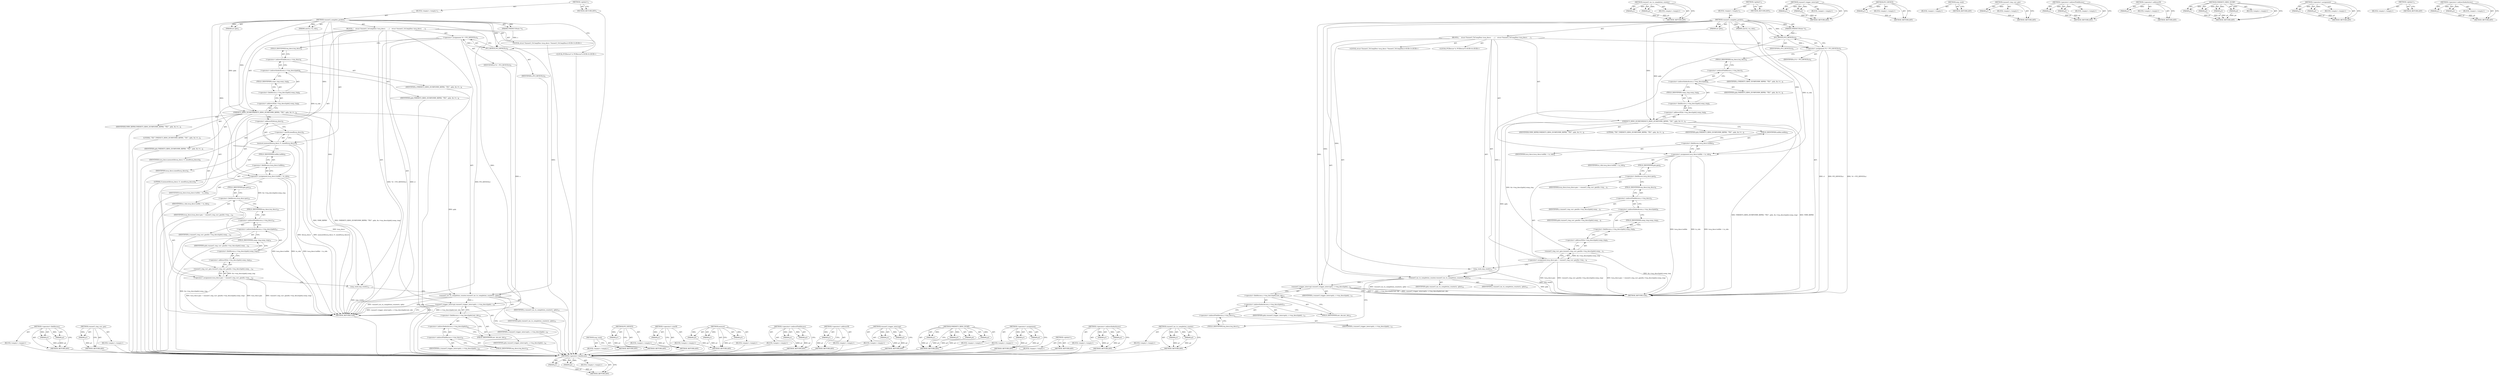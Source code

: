 digraph "vmxnet3_inc_tx_completion_counter" {
vulnerable_109 [label=<(METHOD,&lt;operator&gt;.fieldAccess)>];
vulnerable_110 [label=<(PARAM,p1)>];
vulnerable_111 [label=<(PARAM,p2)>];
vulnerable_112 [label=<(BLOCK,&lt;empty&gt;,&lt;empty&gt;)>];
vulnerable_113 [label=<(METHOD_RETURN,ANY)>];
vulnerable_131 [label=<(METHOD,vmxnet3_inc_tx_completion_counter)>];
vulnerable_132 [label=<(PARAM,p1)>];
vulnerable_133 [label=<(PARAM,p2)>];
vulnerable_134 [label=<(BLOCK,&lt;empty&gt;,&lt;empty&gt;)>];
vulnerable_135 [label=<(METHOD_RETURN,ANY)>];
vulnerable_6 [label=<(METHOD,&lt;global&gt;)<SUB>1</SUB>>];
vulnerable_7 [label=<(BLOCK,&lt;empty&gt;,&lt;empty&gt;)<SUB>1</SUB>>];
vulnerable_8 [label=<(METHOD,vmxnet3_complete_packet)<SUB>1</SUB>>];
vulnerable_9 [label=<(PARAM,VMXNET3State *s)<SUB>1</SUB>>];
vulnerable_10 [label=<(PARAM,int qidx)<SUB>1</SUB>>];
vulnerable_11 [label=<(PARAM,uint32_t tx_ridx)<SUB>1</SUB>>];
vulnerable_12 [label=<(BLOCK,{
    struct Vmxnet3_TxCompDesc txcq_descr;
   ...,{
    struct Vmxnet3_TxCompDesc txcq_descr;
   ...)<SUB>2</SUB>>];
vulnerable_13 [label="<(LOCAL,struct Vmxnet3_TxCompDesc txcq_descr: Vmxnet3_TxCompDesc)<SUB>3</SUB>>"];
vulnerable_14 [label="<(LOCAL,PCIDevice* d: PCIDevice*)<SUB>4</SUB>>"];
vulnerable_15 [label=<(&lt;operator&gt;.assignment,*d = PCI_DEVICE(s))<SUB>4</SUB>>];
vulnerable_16 [label=<(IDENTIFIER,d,*d = PCI_DEVICE(s))<SUB>4</SUB>>];
vulnerable_17 [label=<(PCI_DEVICE,PCI_DEVICE(s))<SUB>4</SUB>>];
vulnerable_18 [label=<(IDENTIFIER,s,PCI_DEVICE(s))<SUB>4</SUB>>];
vulnerable_19 [label=<(VMXNET3_RING_DUMP,VMXNET3_RING_DUMP(VMW_RIPRN, &quot;TXC&quot;, qidx, &amp;s-&gt;t...)<SUB>6</SUB>>];
vulnerable_20 [label=<(IDENTIFIER,VMW_RIPRN,VMXNET3_RING_DUMP(VMW_RIPRN, &quot;TXC&quot;, qidx, &amp;s-&gt;t...)<SUB>6</SUB>>];
vulnerable_21 [label=<(LITERAL,&quot;TXC&quot;,VMXNET3_RING_DUMP(VMW_RIPRN, &quot;TXC&quot;, qidx, &amp;s-&gt;t...)<SUB>6</SUB>>];
vulnerable_22 [label=<(IDENTIFIER,qidx,VMXNET3_RING_DUMP(VMW_RIPRN, &quot;TXC&quot;, qidx, &amp;s-&gt;t...)<SUB>6</SUB>>];
vulnerable_23 [label=<(&lt;operator&gt;.addressOf,&amp;s-&gt;txq_descr[qidx].comp_ring)<SUB>6</SUB>>];
vulnerable_24 [label=<(&lt;operator&gt;.fieldAccess,s-&gt;txq_descr[qidx].comp_ring)<SUB>6</SUB>>];
vulnerable_25 [label=<(&lt;operator&gt;.indirectIndexAccess,s-&gt;txq_descr[qidx])<SUB>6</SUB>>];
vulnerable_26 [label=<(&lt;operator&gt;.indirectFieldAccess,s-&gt;txq_descr)<SUB>6</SUB>>];
vulnerable_27 [label=<(IDENTIFIER,s,VMXNET3_RING_DUMP(VMW_RIPRN, &quot;TXC&quot;, qidx, &amp;s-&gt;t...)<SUB>6</SUB>>];
vulnerable_28 [label=<(FIELD_IDENTIFIER,txq_descr,txq_descr)<SUB>6</SUB>>];
vulnerable_29 [label=<(IDENTIFIER,qidx,VMXNET3_RING_DUMP(VMW_RIPRN, &quot;TXC&quot;, qidx, &amp;s-&gt;t...)<SUB>6</SUB>>];
vulnerable_30 [label=<(FIELD_IDENTIFIER,comp_ring,comp_ring)<SUB>6</SUB>>];
vulnerable_31 [label=<(&lt;operator&gt;.assignment,txcq_descr.txdIdx = tx_ridx)<SUB>8</SUB>>];
vulnerable_32 [label=<(&lt;operator&gt;.fieldAccess,txcq_descr.txdIdx)<SUB>8</SUB>>];
vulnerable_33 [label=<(IDENTIFIER,txcq_descr,txcq_descr.txdIdx = tx_ridx)<SUB>8</SUB>>];
vulnerable_34 [label=<(FIELD_IDENTIFIER,txdIdx,txdIdx)<SUB>8</SUB>>];
vulnerable_35 [label=<(IDENTIFIER,tx_ridx,txcq_descr.txdIdx = tx_ridx)<SUB>8</SUB>>];
vulnerable_36 [label=<(&lt;operator&gt;.assignment,txcq_descr.gen = vmxnet3_ring_curr_gen(&amp;s-&gt;txq_...)<SUB>9</SUB>>];
vulnerable_37 [label=<(&lt;operator&gt;.fieldAccess,txcq_descr.gen)<SUB>9</SUB>>];
vulnerable_38 [label=<(IDENTIFIER,txcq_descr,txcq_descr.gen = vmxnet3_ring_curr_gen(&amp;s-&gt;txq_...)<SUB>9</SUB>>];
vulnerable_39 [label=<(FIELD_IDENTIFIER,gen,gen)<SUB>9</SUB>>];
vulnerable_40 [label=<(vmxnet3_ring_curr_gen,vmxnet3_ring_curr_gen(&amp;s-&gt;txq_descr[qidx].comp_...)<SUB>9</SUB>>];
vulnerable_41 [label=<(&lt;operator&gt;.addressOf,&amp;s-&gt;txq_descr[qidx].comp_ring)<SUB>9</SUB>>];
vulnerable_42 [label=<(&lt;operator&gt;.fieldAccess,s-&gt;txq_descr[qidx].comp_ring)<SUB>9</SUB>>];
vulnerable_43 [label=<(&lt;operator&gt;.indirectIndexAccess,s-&gt;txq_descr[qidx])<SUB>9</SUB>>];
vulnerable_44 [label=<(&lt;operator&gt;.indirectFieldAccess,s-&gt;txq_descr)<SUB>9</SUB>>];
vulnerable_45 [label=<(IDENTIFIER,s,vmxnet3_ring_curr_gen(&amp;s-&gt;txq_descr[qidx].comp_...)<SUB>9</SUB>>];
vulnerable_46 [label=<(FIELD_IDENTIFIER,txq_descr,txq_descr)<SUB>9</SUB>>];
vulnerable_47 [label=<(IDENTIFIER,qidx,vmxnet3_ring_curr_gen(&amp;s-&gt;txq_descr[qidx].comp_...)<SUB>9</SUB>>];
vulnerable_48 [label=<(FIELD_IDENTIFIER,comp_ring,comp_ring)<SUB>9</SUB>>];
vulnerable_49 [label=<(smp_wmb,smp_wmb())<SUB>12</SUB>>];
vulnerable_50 [label=<(vmxnet3_inc_tx_completion_counter,vmxnet3_inc_tx_completion_counter(s, qidx))<SUB>14</SUB>>];
vulnerable_51 [label=<(IDENTIFIER,s,vmxnet3_inc_tx_completion_counter(s, qidx))<SUB>14</SUB>>];
vulnerable_52 [label=<(IDENTIFIER,qidx,vmxnet3_inc_tx_completion_counter(s, qidx))<SUB>14</SUB>>];
vulnerable_53 [label=<(vmxnet3_trigger_interrupt,vmxnet3_trigger_interrupt(s, s-&gt;txq_descr[qidx]...)<SUB>15</SUB>>];
vulnerable_54 [label=<(IDENTIFIER,s,vmxnet3_trigger_interrupt(s, s-&gt;txq_descr[qidx]...)<SUB>15</SUB>>];
vulnerable_55 [label=<(&lt;operator&gt;.fieldAccess,s-&gt;txq_descr[qidx].intr_idx)<SUB>15</SUB>>];
vulnerable_56 [label=<(&lt;operator&gt;.indirectIndexAccess,s-&gt;txq_descr[qidx])<SUB>15</SUB>>];
vulnerable_57 [label=<(&lt;operator&gt;.indirectFieldAccess,s-&gt;txq_descr)<SUB>15</SUB>>];
vulnerable_58 [label=<(IDENTIFIER,s,vmxnet3_trigger_interrupt(s, s-&gt;txq_descr[qidx]...)<SUB>15</SUB>>];
vulnerable_59 [label=<(FIELD_IDENTIFIER,txq_descr,txq_descr)<SUB>15</SUB>>];
vulnerable_60 [label=<(IDENTIFIER,qidx,vmxnet3_trigger_interrupt(s, s-&gt;txq_descr[qidx]...)<SUB>15</SUB>>];
vulnerable_61 [label=<(FIELD_IDENTIFIER,intr_idx,intr_idx)<SUB>15</SUB>>];
vulnerable_62 [label=<(METHOD_RETURN,void)<SUB>1</SUB>>];
vulnerable_64 [label=<(METHOD_RETURN,ANY)<SUB>1</SUB>>];
vulnerable_136 [label=<(METHOD,vmxnet3_trigger_interrupt)>];
vulnerable_137 [label=<(PARAM,p1)>];
vulnerable_138 [label=<(PARAM,p2)>];
vulnerable_139 [label=<(BLOCK,&lt;empty&gt;,&lt;empty&gt;)>];
vulnerable_140 [label=<(METHOD_RETURN,ANY)>];
vulnerable_94 [label=<(METHOD,PCI_DEVICE)>];
vulnerable_95 [label=<(PARAM,p1)>];
vulnerable_96 [label=<(BLOCK,&lt;empty&gt;,&lt;empty&gt;)>];
vulnerable_97 [label=<(METHOD_RETURN,ANY)>];
vulnerable_128 [label=<(METHOD,smp_wmb)>];
vulnerable_129 [label=<(BLOCK,&lt;empty&gt;,&lt;empty&gt;)>];
vulnerable_130 [label=<(METHOD_RETURN,ANY)>];
vulnerable_124 [label=<(METHOD,vmxnet3_ring_curr_gen)>];
vulnerable_125 [label=<(PARAM,p1)>];
vulnerable_126 [label=<(BLOCK,&lt;empty&gt;,&lt;empty&gt;)>];
vulnerable_127 [label=<(METHOD_RETURN,ANY)>];
vulnerable_119 [label=<(METHOD,&lt;operator&gt;.indirectFieldAccess)>];
vulnerable_120 [label=<(PARAM,p1)>];
vulnerable_121 [label=<(PARAM,p2)>];
vulnerable_122 [label=<(BLOCK,&lt;empty&gt;,&lt;empty&gt;)>];
vulnerable_123 [label=<(METHOD_RETURN,ANY)>];
vulnerable_105 [label=<(METHOD,&lt;operator&gt;.addressOf)>];
vulnerable_106 [label=<(PARAM,p1)>];
vulnerable_107 [label=<(BLOCK,&lt;empty&gt;,&lt;empty&gt;)>];
vulnerable_108 [label=<(METHOD_RETURN,ANY)>];
vulnerable_98 [label=<(METHOD,VMXNET3_RING_DUMP)>];
vulnerable_99 [label=<(PARAM,p1)>];
vulnerable_100 [label=<(PARAM,p2)>];
vulnerable_101 [label=<(PARAM,p3)>];
vulnerable_102 [label=<(PARAM,p4)>];
vulnerable_103 [label=<(BLOCK,&lt;empty&gt;,&lt;empty&gt;)>];
vulnerable_104 [label=<(METHOD_RETURN,ANY)>];
vulnerable_89 [label=<(METHOD,&lt;operator&gt;.assignment)>];
vulnerable_90 [label=<(PARAM,p1)>];
vulnerable_91 [label=<(PARAM,p2)>];
vulnerable_92 [label=<(BLOCK,&lt;empty&gt;,&lt;empty&gt;)>];
vulnerable_93 [label=<(METHOD_RETURN,ANY)>];
vulnerable_83 [label=<(METHOD,&lt;global&gt;)<SUB>1</SUB>>];
vulnerable_84 [label=<(BLOCK,&lt;empty&gt;,&lt;empty&gt;)>];
vulnerable_85 [label=<(METHOD_RETURN,ANY)>];
vulnerable_114 [label=<(METHOD,&lt;operator&gt;.indirectIndexAccess)>];
vulnerable_115 [label=<(PARAM,p1)>];
vulnerable_116 [label=<(PARAM,p2)>];
vulnerable_117 [label=<(BLOCK,&lt;empty&gt;,&lt;empty&gt;)>];
vulnerable_118 [label=<(METHOD_RETURN,ANY)>];
fixed_115 [label=<(METHOD,&lt;operator&gt;.fieldAccess)>];
fixed_116 [label=<(PARAM,p1)>];
fixed_117 [label=<(PARAM,p2)>];
fixed_118 [label=<(BLOCK,&lt;empty&gt;,&lt;empty&gt;)>];
fixed_119 [label=<(METHOD_RETURN,ANY)>];
fixed_140 [label=<(METHOD,vmxnet3_ring_curr_gen)>];
fixed_141 [label=<(PARAM,p1)>];
fixed_142 [label=<(BLOCK,&lt;empty&gt;,&lt;empty&gt;)>];
fixed_143 [label=<(METHOD_RETURN,ANY)>];
fixed_6 [label=<(METHOD,&lt;global&gt;)<SUB>1</SUB>>];
fixed_7 [label=<(BLOCK,&lt;empty&gt;,&lt;empty&gt;)<SUB>1</SUB>>];
fixed_8 [label=<(METHOD,vmxnet3_complete_packet)<SUB>1</SUB>>];
fixed_9 [label=<(PARAM,VMXNET3State *s)<SUB>1</SUB>>];
fixed_10 [label=<(PARAM,int qidx)<SUB>1</SUB>>];
fixed_11 [label=<(PARAM,uint32_t tx_ridx)<SUB>1</SUB>>];
fixed_12 [label=<(BLOCK,{
    struct Vmxnet3_TxCompDesc txcq_descr;
   ...,{
    struct Vmxnet3_TxCompDesc txcq_descr;
   ...)<SUB>2</SUB>>];
fixed_13 [label="<(LOCAL,struct Vmxnet3_TxCompDesc txcq_descr: Vmxnet3_TxCompDesc)<SUB>3</SUB>>"];
fixed_14 [label="<(LOCAL,PCIDevice* d: PCIDevice*)<SUB>4</SUB>>"];
fixed_15 [label=<(&lt;operator&gt;.assignment,*d = PCI_DEVICE(s))<SUB>4</SUB>>];
fixed_16 [label=<(IDENTIFIER,d,*d = PCI_DEVICE(s))<SUB>4</SUB>>];
fixed_17 [label=<(PCI_DEVICE,PCI_DEVICE(s))<SUB>4</SUB>>];
fixed_18 [label=<(IDENTIFIER,s,PCI_DEVICE(s))<SUB>4</SUB>>];
fixed_19 [label=<(VMXNET3_RING_DUMP,VMXNET3_RING_DUMP(VMW_RIPRN, &quot;TXC&quot;, qidx, &amp;s-&gt;t...)<SUB>6</SUB>>];
fixed_20 [label=<(IDENTIFIER,VMW_RIPRN,VMXNET3_RING_DUMP(VMW_RIPRN, &quot;TXC&quot;, qidx, &amp;s-&gt;t...)<SUB>6</SUB>>];
fixed_21 [label=<(LITERAL,&quot;TXC&quot;,VMXNET3_RING_DUMP(VMW_RIPRN, &quot;TXC&quot;, qidx, &amp;s-&gt;t...)<SUB>6</SUB>>];
fixed_22 [label=<(IDENTIFIER,qidx,VMXNET3_RING_DUMP(VMW_RIPRN, &quot;TXC&quot;, qidx, &amp;s-&gt;t...)<SUB>6</SUB>>];
fixed_23 [label=<(&lt;operator&gt;.addressOf,&amp;s-&gt;txq_descr[qidx].comp_ring)<SUB>6</SUB>>];
fixed_24 [label=<(&lt;operator&gt;.fieldAccess,s-&gt;txq_descr[qidx].comp_ring)<SUB>6</SUB>>];
fixed_25 [label=<(&lt;operator&gt;.indirectIndexAccess,s-&gt;txq_descr[qidx])<SUB>6</SUB>>];
fixed_26 [label=<(&lt;operator&gt;.indirectFieldAccess,s-&gt;txq_descr)<SUB>6</SUB>>];
fixed_27 [label=<(IDENTIFIER,s,VMXNET3_RING_DUMP(VMW_RIPRN, &quot;TXC&quot;, qidx, &amp;s-&gt;t...)<SUB>6</SUB>>];
fixed_28 [label=<(FIELD_IDENTIFIER,txq_descr,txq_descr)<SUB>6</SUB>>];
fixed_29 [label=<(IDENTIFIER,qidx,VMXNET3_RING_DUMP(VMW_RIPRN, &quot;TXC&quot;, qidx, &amp;s-&gt;t...)<SUB>6</SUB>>];
fixed_30 [label=<(FIELD_IDENTIFIER,comp_ring,comp_ring)<SUB>6</SUB>>];
fixed_31 [label=<(memset,memset(&amp;txcq_descr, 0, sizeof(txcq_descr)))<SUB>8</SUB>>];
fixed_32 [label=<(&lt;operator&gt;.addressOf,&amp;txcq_descr)<SUB>8</SUB>>];
fixed_33 [label=<(IDENTIFIER,txcq_descr,memset(&amp;txcq_descr, 0, sizeof(txcq_descr)))<SUB>8</SUB>>];
fixed_34 [label=<(LITERAL,0,memset(&amp;txcq_descr, 0, sizeof(txcq_descr)))<SUB>8</SUB>>];
fixed_35 [label=<(&lt;operator&gt;.sizeOf,sizeof(txcq_descr))<SUB>8</SUB>>];
fixed_36 [label=<(IDENTIFIER,txcq_descr,sizeof(txcq_descr))<SUB>8</SUB>>];
fixed_37 [label=<(&lt;operator&gt;.assignment,txcq_descr.txdIdx = tx_ridx)<SUB>9</SUB>>];
fixed_38 [label=<(&lt;operator&gt;.fieldAccess,txcq_descr.txdIdx)<SUB>9</SUB>>];
fixed_39 [label=<(IDENTIFIER,txcq_descr,txcq_descr.txdIdx = tx_ridx)<SUB>9</SUB>>];
fixed_40 [label=<(FIELD_IDENTIFIER,txdIdx,txdIdx)<SUB>9</SUB>>];
fixed_41 [label=<(IDENTIFIER,tx_ridx,txcq_descr.txdIdx = tx_ridx)<SUB>9</SUB>>];
fixed_42 [label=<(&lt;operator&gt;.assignment,txcq_descr.gen = vmxnet3_ring_curr_gen(&amp;s-&gt;txq_...)<SUB>10</SUB>>];
fixed_43 [label=<(&lt;operator&gt;.fieldAccess,txcq_descr.gen)<SUB>10</SUB>>];
fixed_44 [label=<(IDENTIFIER,txcq_descr,txcq_descr.gen = vmxnet3_ring_curr_gen(&amp;s-&gt;txq_...)<SUB>10</SUB>>];
fixed_45 [label=<(FIELD_IDENTIFIER,gen,gen)<SUB>10</SUB>>];
fixed_46 [label=<(vmxnet3_ring_curr_gen,vmxnet3_ring_curr_gen(&amp;s-&gt;txq_descr[qidx].comp_...)<SUB>10</SUB>>];
fixed_47 [label=<(&lt;operator&gt;.addressOf,&amp;s-&gt;txq_descr[qidx].comp_ring)<SUB>10</SUB>>];
fixed_48 [label=<(&lt;operator&gt;.fieldAccess,s-&gt;txq_descr[qidx].comp_ring)<SUB>10</SUB>>];
fixed_49 [label=<(&lt;operator&gt;.indirectIndexAccess,s-&gt;txq_descr[qidx])<SUB>10</SUB>>];
fixed_50 [label=<(&lt;operator&gt;.indirectFieldAccess,s-&gt;txq_descr)<SUB>10</SUB>>];
fixed_51 [label=<(IDENTIFIER,s,vmxnet3_ring_curr_gen(&amp;s-&gt;txq_descr[qidx].comp_...)<SUB>10</SUB>>];
fixed_52 [label=<(FIELD_IDENTIFIER,txq_descr,txq_descr)<SUB>10</SUB>>];
fixed_53 [label=<(IDENTIFIER,qidx,vmxnet3_ring_curr_gen(&amp;s-&gt;txq_descr[qidx].comp_...)<SUB>10</SUB>>];
fixed_54 [label=<(FIELD_IDENTIFIER,comp_ring,comp_ring)<SUB>10</SUB>>];
fixed_55 [label=<(smp_wmb,smp_wmb())<SUB>13</SUB>>];
fixed_56 [label=<(vmxnet3_inc_tx_completion_counter,vmxnet3_inc_tx_completion_counter(s, qidx))<SUB>15</SUB>>];
fixed_57 [label=<(IDENTIFIER,s,vmxnet3_inc_tx_completion_counter(s, qidx))<SUB>15</SUB>>];
fixed_58 [label=<(IDENTIFIER,qidx,vmxnet3_inc_tx_completion_counter(s, qidx))<SUB>15</SUB>>];
fixed_59 [label=<(vmxnet3_trigger_interrupt,vmxnet3_trigger_interrupt(s, s-&gt;txq_descr[qidx]...)<SUB>16</SUB>>];
fixed_60 [label=<(IDENTIFIER,s,vmxnet3_trigger_interrupt(s, s-&gt;txq_descr[qidx]...)<SUB>16</SUB>>];
fixed_61 [label=<(&lt;operator&gt;.fieldAccess,s-&gt;txq_descr[qidx].intr_idx)<SUB>16</SUB>>];
fixed_62 [label=<(&lt;operator&gt;.indirectIndexAccess,s-&gt;txq_descr[qidx])<SUB>16</SUB>>];
fixed_63 [label=<(&lt;operator&gt;.indirectFieldAccess,s-&gt;txq_descr)<SUB>16</SUB>>];
fixed_64 [label=<(IDENTIFIER,s,vmxnet3_trigger_interrupt(s, s-&gt;txq_descr[qidx]...)<SUB>16</SUB>>];
fixed_65 [label=<(FIELD_IDENTIFIER,txq_descr,txq_descr)<SUB>16</SUB>>];
fixed_66 [label=<(IDENTIFIER,qidx,vmxnet3_trigger_interrupt(s, s-&gt;txq_descr[qidx]...)<SUB>16</SUB>>];
fixed_67 [label=<(FIELD_IDENTIFIER,intr_idx,intr_idx)<SUB>16</SUB>>];
fixed_68 [label=<(METHOD_RETURN,void)<SUB>1</SUB>>];
fixed_70 [label=<(METHOD_RETURN,ANY)<SUB>1</SUB>>];
fixed_144 [label=<(METHOD,smp_wmb)>];
fixed_145 [label=<(BLOCK,&lt;empty&gt;,&lt;empty&gt;)>];
fixed_146 [label=<(METHOD_RETURN,ANY)>];
fixed_100 [label=<(METHOD,PCI_DEVICE)>];
fixed_101 [label=<(PARAM,p1)>];
fixed_102 [label=<(BLOCK,&lt;empty&gt;,&lt;empty&gt;)>];
fixed_103 [label=<(METHOD_RETURN,ANY)>];
fixed_136 [label=<(METHOD,&lt;operator&gt;.sizeOf)>];
fixed_137 [label=<(PARAM,p1)>];
fixed_138 [label=<(BLOCK,&lt;empty&gt;,&lt;empty&gt;)>];
fixed_139 [label=<(METHOD_RETURN,ANY)>];
fixed_130 [label=<(METHOD,memset)>];
fixed_131 [label=<(PARAM,p1)>];
fixed_132 [label=<(PARAM,p2)>];
fixed_133 [label=<(PARAM,p3)>];
fixed_134 [label=<(BLOCK,&lt;empty&gt;,&lt;empty&gt;)>];
fixed_135 [label=<(METHOD_RETURN,ANY)>];
fixed_125 [label=<(METHOD,&lt;operator&gt;.indirectFieldAccess)>];
fixed_126 [label=<(PARAM,p1)>];
fixed_127 [label=<(PARAM,p2)>];
fixed_128 [label=<(BLOCK,&lt;empty&gt;,&lt;empty&gt;)>];
fixed_129 [label=<(METHOD_RETURN,ANY)>];
fixed_111 [label=<(METHOD,&lt;operator&gt;.addressOf)>];
fixed_112 [label=<(PARAM,p1)>];
fixed_113 [label=<(BLOCK,&lt;empty&gt;,&lt;empty&gt;)>];
fixed_114 [label=<(METHOD_RETURN,ANY)>];
fixed_152 [label=<(METHOD,vmxnet3_trigger_interrupt)>];
fixed_153 [label=<(PARAM,p1)>];
fixed_154 [label=<(PARAM,p2)>];
fixed_155 [label=<(BLOCK,&lt;empty&gt;,&lt;empty&gt;)>];
fixed_156 [label=<(METHOD_RETURN,ANY)>];
fixed_104 [label=<(METHOD,VMXNET3_RING_DUMP)>];
fixed_105 [label=<(PARAM,p1)>];
fixed_106 [label=<(PARAM,p2)>];
fixed_107 [label=<(PARAM,p3)>];
fixed_108 [label=<(PARAM,p4)>];
fixed_109 [label=<(BLOCK,&lt;empty&gt;,&lt;empty&gt;)>];
fixed_110 [label=<(METHOD_RETURN,ANY)>];
fixed_95 [label=<(METHOD,&lt;operator&gt;.assignment)>];
fixed_96 [label=<(PARAM,p1)>];
fixed_97 [label=<(PARAM,p2)>];
fixed_98 [label=<(BLOCK,&lt;empty&gt;,&lt;empty&gt;)>];
fixed_99 [label=<(METHOD_RETURN,ANY)>];
fixed_89 [label=<(METHOD,&lt;global&gt;)<SUB>1</SUB>>];
fixed_90 [label=<(BLOCK,&lt;empty&gt;,&lt;empty&gt;)>];
fixed_91 [label=<(METHOD_RETURN,ANY)>];
fixed_120 [label=<(METHOD,&lt;operator&gt;.indirectIndexAccess)>];
fixed_121 [label=<(PARAM,p1)>];
fixed_122 [label=<(PARAM,p2)>];
fixed_123 [label=<(BLOCK,&lt;empty&gt;,&lt;empty&gt;)>];
fixed_124 [label=<(METHOD_RETURN,ANY)>];
fixed_147 [label=<(METHOD,vmxnet3_inc_tx_completion_counter)>];
fixed_148 [label=<(PARAM,p1)>];
fixed_149 [label=<(PARAM,p2)>];
fixed_150 [label=<(BLOCK,&lt;empty&gt;,&lt;empty&gt;)>];
fixed_151 [label=<(METHOD_RETURN,ANY)>];
vulnerable_109 -> vulnerable_110  [key=0, label="AST: "];
vulnerable_109 -> vulnerable_110  [key=1, label="DDG: "];
vulnerable_109 -> vulnerable_112  [key=0, label="AST: "];
vulnerable_109 -> vulnerable_111  [key=0, label="AST: "];
vulnerable_109 -> vulnerable_111  [key=1, label="DDG: "];
vulnerable_109 -> vulnerable_113  [key=0, label="AST: "];
vulnerable_109 -> vulnerable_113  [key=1, label="CFG: "];
vulnerable_110 -> vulnerable_113  [key=0, label="DDG: p1"];
vulnerable_111 -> vulnerable_113  [key=0, label="DDG: p2"];
vulnerable_131 -> vulnerable_132  [key=0, label="AST: "];
vulnerable_131 -> vulnerable_132  [key=1, label="DDG: "];
vulnerable_131 -> vulnerable_134  [key=0, label="AST: "];
vulnerable_131 -> vulnerable_133  [key=0, label="AST: "];
vulnerable_131 -> vulnerable_133  [key=1, label="DDG: "];
vulnerable_131 -> vulnerable_135  [key=0, label="AST: "];
vulnerable_131 -> vulnerable_135  [key=1, label="CFG: "];
vulnerable_132 -> vulnerable_135  [key=0, label="DDG: p1"];
vulnerable_133 -> vulnerable_135  [key=0, label="DDG: p2"];
vulnerable_6 -> vulnerable_7  [key=0, label="AST: "];
vulnerable_6 -> vulnerable_64  [key=0, label="AST: "];
vulnerable_6 -> vulnerable_64  [key=1, label="CFG: "];
vulnerable_7 -> vulnerable_8  [key=0, label="AST: "];
vulnerable_8 -> vulnerable_9  [key=0, label="AST: "];
vulnerable_8 -> vulnerable_9  [key=1, label="DDG: "];
vulnerable_8 -> vulnerable_10  [key=0, label="AST: "];
vulnerable_8 -> vulnerable_10  [key=1, label="DDG: "];
vulnerable_8 -> vulnerable_11  [key=0, label="AST: "];
vulnerable_8 -> vulnerable_11  [key=1, label="DDG: "];
vulnerable_8 -> vulnerable_12  [key=0, label="AST: "];
vulnerable_8 -> vulnerable_62  [key=0, label="AST: "];
vulnerable_8 -> vulnerable_17  [key=0, label="CFG: "];
vulnerable_8 -> vulnerable_17  [key=1, label="DDG: "];
vulnerable_8 -> vulnerable_31  [key=0, label="DDG: "];
vulnerable_8 -> vulnerable_49  [key=0, label="DDG: "];
vulnerable_8 -> vulnerable_19  [key=0, label="DDG: "];
vulnerable_8 -> vulnerable_50  [key=0, label="DDG: "];
vulnerable_8 -> vulnerable_53  [key=0, label="DDG: "];
vulnerable_9 -> vulnerable_17  [key=0, label="DDG: s"];
vulnerable_10 -> vulnerable_19  [key=0, label="DDG: qidx"];
vulnerable_11 -> vulnerable_31  [key=0, label="DDG: tx_ridx"];
vulnerable_12 -> vulnerable_13  [key=0, label="AST: "];
vulnerable_12 -> vulnerable_14  [key=0, label="AST: "];
vulnerable_12 -> vulnerable_15  [key=0, label="AST: "];
vulnerable_12 -> vulnerable_19  [key=0, label="AST: "];
vulnerable_12 -> vulnerable_31  [key=0, label="AST: "];
vulnerable_12 -> vulnerable_36  [key=0, label="AST: "];
vulnerable_12 -> vulnerable_49  [key=0, label="AST: "];
vulnerable_12 -> vulnerable_50  [key=0, label="AST: "];
vulnerable_12 -> vulnerable_53  [key=0, label="AST: "];
vulnerable_15 -> vulnerable_16  [key=0, label="AST: "];
vulnerable_15 -> vulnerable_17  [key=0, label="AST: "];
vulnerable_15 -> vulnerable_28  [key=0, label="CFG: "];
vulnerable_15 -> vulnerable_62  [key=0, label="DDG: d"];
vulnerable_15 -> vulnerable_62  [key=1, label="DDG: PCI_DEVICE(s)"];
vulnerable_15 -> vulnerable_62  [key=2, label="DDG: *d = PCI_DEVICE(s)"];
vulnerable_17 -> vulnerable_18  [key=0, label="AST: "];
vulnerable_17 -> vulnerable_15  [key=0, label="CFG: "];
vulnerable_17 -> vulnerable_15  [key=1, label="DDG: s"];
vulnerable_17 -> vulnerable_50  [key=0, label="DDG: s"];
vulnerable_19 -> vulnerable_20  [key=0, label="AST: "];
vulnerable_19 -> vulnerable_21  [key=0, label="AST: "];
vulnerable_19 -> vulnerable_22  [key=0, label="AST: "];
vulnerable_19 -> vulnerable_23  [key=0, label="AST: "];
vulnerable_19 -> vulnerable_34  [key=0, label="CFG: "];
vulnerable_19 -> vulnerable_62  [key=0, label="DDG: VMXNET3_RING_DUMP(VMW_RIPRN, &quot;TXC&quot;, qidx, &amp;s-&gt;txq_descr[qidx].comp_ring)"];
vulnerable_19 -> vulnerable_62  [key=1, label="DDG: VMW_RIPRN"];
vulnerable_19 -> vulnerable_50  [key=0, label="DDG: qidx"];
vulnerable_19 -> vulnerable_40  [key=0, label="DDG: &amp;s-&gt;txq_descr[qidx].comp_ring"];
vulnerable_23 -> vulnerable_24  [key=0, label="AST: "];
vulnerable_23 -> vulnerable_19  [key=0, label="CFG: "];
vulnerable_24 -> vulnerable_25  [key=0, label="AST: "];
vulnerable_24 -> vulnerable_30  [key=0, label="AST: "];
vulnerable_24 -> vulnerable_23  [key=0, label="CFG: "];
vulnerable_25 -> vulnerable_26  [key=0, label="AST: "];
vulnerable_25 -> vulnerable_29  [key=0, label="AST: "];
vulnerable_25 -> vulnerable_30  [key=0, label="CFG: "];
vulnerable_26 -> vulnerable_27  [key=0, label="AST: "];
vulnerable_26 -> vulnerable_28  [key=0, label="AST: "];
vulnerable_26 -> vulnerable_25  [key=0, label="CFG: "];
vulnerable_28 -> vulnerable_26  [key=0, label="CFG: "];
vulnerable_30 -> vulnerable_24  [key=0, label="CFG: "];
vulnerable_31 -> vulnerable_32  [key=0, label="AST: "];
vulnerable_31 -> vulnerable_35  [key=0, label="AST: "];
vulnerable_31 -> vulnerable_39  [key=0, label="CFG: "];
vulnerable_31 -> vulnerable_62  [key=0, label="DDG: txcq_descr.txdIdx"];
vulnerable_31 -> vulnerable_62  [key=1, label="DDG: tx_ridx"];
vulnerable_31 -> vulnerable_62  [key=2, label="DDG: txcq_descr.txdIdx = tx_ridx"];
vulnerable_32 -> vulnerable_33  [key=0, label="AST: "];
vulnerable_32 -> vulnerable_34  [key=0, label="AST: "];
vulnerable_32 -> vulnerable_31  [key=0, label="CFG: "];
vulnerable_34 -> vulnerable_32  [key=0, label="CFG: "];
vulnerable_36 -> vulnerable_37  [key=0, label="AST: "];
vulnerable_36 -> vulnerable_40  [key=0, label="AST: "];
vulnerable_36 -> vulnerable_49  [key=0, label="CFG: "];
vulnerable_36 -> vulnerable_62  [key=0, label="DDG: txcq_descr.gen"];
vulnerable_36 -> vulnerable_62  [key=1, label="DDG: vmxnet3_ring_curr_gen(&amp;s-&gt;txq_descr[qidx].comp_ring)"];
vulnerable_36 -> vulnerable_62  [key=2, label="DDG: txcq_descr.gen = vmxnet3_ring_curr_gen(&amp;s-&gt;txq_descr[qidx].comp_ring)"];
vulnerable_37 -> vulnerable_38  [key=0, label="AST: "];
vulnerable_37 -> vulnerable_39  [key=0, label="AST: "];
vulnerable_37 -> vulnerable_46  [key=0, label="CFG: "];
vulnerable_39 -> vulnerable_37  [key=0, label="CFG: "];
vulnerable_40 -> vulnerable_41  [key=0, label="AST: "];
vulnerable_40 -> vulnerable_36  [key=0, label="CFG: "];
vulnerable_40 -> vulnerable_36  [key=1, label="DDG: &amp;s-&gt;txq_descr[qidx].comp_ring"];
vulnerable_40 -> vulnerable_62  [key=0, label="DDG: &amp;s-&gt;txq_descr[qidx].comp_ring"];
vulnerable_41 -> vulnerable_42  [key=0, label="AST: "];
vulnerable_41 -> vulnerable_40  [key=0, label="CFG: "];
vulnerable_42 -> vulnerable_43  [key=0, label="AST: "];
vulnerable_42 -> vulnerable_48  [key=0, label="AST: "];
vulnerable_42 -> vulnerable_41  [key=0, label="CFG: "];
vulnerable_43 -> vulnerable_44  [key=0, label="AST: "];
vulnerable_43 -> vulnerable_47  [key=0, label="AST: "];
vulnerable_43 -> vulnerable_48  [key=0, label="CFG: "];
vulnerable_44 -> vulnerable_45  [key=0, label="AST: "];
vulnerable_44 -> vulnerable_46  [key=0, label="AST: "];
vulnerable_44 -> vulnerable_43  [key=0, label="CFG: "];
vulnerable_46 -> vulnerable_44  [key=0, label="CFG: "];
vulnerable_48 -> vulnerable_42  [key=0, label="CFG: "];
vulnerable_49 -> vulnerable_50  [key=0, label="CFG: "];
vulnerable_49 -> vulnerable_62  [key=0, label="DDG: smp_wmb()"];
vulnerable_50 -> vulnerable_51  [key=0, label="AST: "];
vulnerable_50 -> vulnerable_52  [key=0, label="AST: "];
vulnerable_50 -> vulnerable_59  [key=0, label="CFG: "];
vulnerable_50 -> vulnerable_62  [key=0, label="DDG: qidx"];
vulnerable_50 -> vulnerable_62  [key=1, label="DDG: vmxnet3_inc_tx_completion_counter(s, qidx)"];
vulnerable_50 -> vulnerable_53  [key=0, label="DDG: s"];
vulnerable_53 -> vulnerable_54  [key=0, label="AST: "];
vulnerable_53 -> vulnerable_55  [key=0, label="AST: "];
vulnerable_53 -> vulnerable_62  [key=0, label="CFG: "];
vulnerable_53 -> vulnerable_62  [key=1, label="DDG: s"];
vulnerable_53 -> vulnerable_62  [key=2, label="DDG: s-&gt;txq_descr[qidx].intr_idx"];
vulnerable_53 -> vulnerable_62  [key=3, label="DDG: vmxnet3_trigger_interrupt(s, s-&gt;txq_descr[qidx].intr_idx)"];
vulnerable_55 -> vulnerable_56  [key=0, label="AST: "];
vulnerable_55 -> vulnerable_61  [key=0, label="AST: "];
vulnerable_55 -> vulnerable_53  [key=0, label="CFG: "];
vulnerable_56 -> vulnerable_57  [key=0, label="AST: "];
vulnerable_56 -> vulnerable_60  [key=0, label="AST: "];
vulnerable_56 -> vulnerable_61  [key=0, label="CFG: "];
vulnerable_57 -> vulnerable_58  [key=0, label="AST: "];
vulnerable_57 -> vulnerable_59  [key=0, label="AST: "];
vulnerable_57 -> vulnerable_56  [key=0, label="CFG: "];
vulnerable_59 -> vulnerable_57  [key=0, label="CFG: "];
vulnerable_61 -> vulnerable_55  [key=0, label="CFG: "];
vulnerable_136 -> vulnerable_137  [key=0, label="AST: "];
vulnerable_136 -> vulnerable_137  [key=1, label="DDG: "];
vulnerable_136 -> vulnerable_139  [key=0, label="AST: "];
vulnerable_136 -> vulnerable_138  [key=0, label="AST: "];
vulnerable_136 -> vulnerable_138  [key=1, label="DDG: "];
vulnerable_136 -> vulnerable_140  [key=0, label="AST: "];
vulnerable_136 -> vulnerable_140  [key=1, label="CFG: "];
vulnerable_137 -> vulnerable_140  [key=0, label="DDG: p1"];
vulnerable_138 -> vulnerable_140  [key=0, label="DDG: p2"];
vulnerable_94 -> vulnerable_95  [key=0, label="AST: "];
vulnerable_94 -> vulnerable_95  [key=1, label="DDG: "];
vulnerable_94 -> vulnerable_96  [key=0, label="AST: "];
vulnerable_94 -> vulnerable_97  [key=0, label="AST: "];
vulnerable_94 -> vulnerable_97  [key=1, label="CFG: "];
vulnerable_95 -> vulnerable_97  [key=0, label="DDG: p1"];
vulnerable_128 -> vulnerable_129  [key=0, label="AST: "];
vulnerable_128 -> vulnerable_130  [key=0, label="AST: "];
vulnerable_128 -> vulnerable_130  [key=1, label="CFG: "];
vulnerable_124 -> vulnerable_125  [key=0, label="AST: "];
vulnerable_124 -> vulnerable_125  [key=1, label="DDG: "];
vulnerable_124 -> vulnerable_126  [key=0, label="AST: "];
vulnerable_124 -> vulnerable_127  [key=0, label="AST: "];
vulnerable_124 -> vulnerable_127  [key=1, label="CFG: "];
vulnerable_125 -> vulnerable_127  [key=0, label="DDG: p1"];
vulnerable_119 -> vulnerable_120  [key=0, label="AST: "];
vulnerable_119 -> vulnerable_120  [key=1, label="DDG: "];
vulnerable_119 -> vulnerable_122  [key=0, label="AST: "];
vulnerable_119 -> vulnerable_121  [key=0, label="AST: "];
vulnerable_119 -> vulnerable_121  [key=1, label="DDG: "];
vulnerable_119 -> vulnerable_123  [key=0, label="AST: "];
vulnerable_119 -> vulnerable_123  [key=1, label="CFG: "];
vulnerable_120 -> vulnerable_123  [key=0, label="DDG: p1"];
vulnerable_121 -> vulnerable_123  [key=0, label="DDG: p2"];
vulnerable_105 -> vulnerable_106  [key=0, label="AST: "];
vulnerable_105 -> vulnerable_106  [key=1, label="DDG: "];
vulnerable_105 -> vulnerable_107  [key=0, label="AST: "];
vulnerable_105 -> vulnerable_108  [key=0, label="AST: "];
vulnerable_105 -> vulnerable_108  [key=1, label="CFG: "];
vulnerable_106 -> vulnerable_108  [key=0, label="DDG: p1"];
vulnerable_98 -> vulnerable_99  [key=0, label="AST: "];
vulnerable_98 -> vulnerable_99  [key=1, label="DDG: "];
vulnerable_98 -> vulnerable_103  [key=0, label="AST: "];
vulnerable_98 -> vulnerable_100  [key=0, label="AST: "];
vulnerable_98 -> vulnerable_100  [key=1, label="DDG: "];
vulnerable_98 -> vulnerable_104  [key=0, label="AST: "];
vulnerable_98 -> vulnerable_104  [key=1, label="CFG: "];
vulnerable_98 -> vulnerable_101  [key=0, label="AST: "];
vulnerable_98 -> vulnerable_101  [key=1, label="DDG: "];
vulnerable_98 -> vulnerable_102  [key=0, label="AST: "];
vulnerable_98 -> vulnerable_102  [key=1, label="DDG: "];
vulnerable_99 -> vulnerable_104  [key=0, label="DDG: p1"];
vulnerable_100 -> vulnerable_104  [key=0, label="DDG: p2"];
vulnerable_101 -> vulnerable_104  [key=0, label="DDG: p3"];
vulnerable_102 -> vulnerable_104  [key=0, label="DDG: p4"];
vulnerable_89 -> vulnerable_90  [key=0, label="AST: "];
vulnerable_89 -> vulnerable_90  [key=1, label="DDG: "];
vulnerable_89 -> vulnerable_92  [key=0, label="AST: "];
vulnerable_89 -> vulnerable_91  [key=0, label="AST: "];
vulnerable_89 -> vulnerable_91  [key=1, label="DDG: "];
vulnerable_89 -> vulnerable_93  [key=0, label="AST: "];
vulnerable_89 -> vulnerable_93  [key=1, label="CFG: "];
vulnerable_90 -> vulnerable_93  [key=0, label="DDG: p1"];
vulnerable_91 -> vulnerable_93  [key=0, label="DDG: p2"];
vulnerable_83 -> vulnerable_84  [key=0, label="AST: "];
vulnerable_83 -> vulnerable_85  [key=0, label="AST: "];
vulnerable_83 -> vulnerable_85  [key=1, label="CFG: "];
vulnerable_114 -> vulnerable_115  [key=0, label="AST: "];
vulnerable_114 -> vulnerable_115  [key=1, label="DDG: "];
vulnerable_114 -> vulnerable_117  [key=0, label="AST: "];
vulnerable_114 -> vulnerable_116  [key=0, label="AST: "];
vulnerable_114 -> vulnerable_116  [key=1, label="DDG: "];
vulnerable_114 -> vulnerable_118  [key=0, label="AST: "];
vulnerable_114 -> vulnerable_118  [key=1, label="CFG: "];
vulnerable_115 -> vulnerable_118  [key=0, label="DDG: p1"];
vulnerable_116 -> vulnerable_118  [key=0, label="DDG: p2"];
fixed_115 -> fixed_116  [key=0, label="AST: "];
fixed_115 -> fixed_116  [key=1, label="DDG: "];
fixed_115 -> fixed_118  [key=0, label="AST: "];
fixed_115 -> fixed_117  [key=0, label="AST: "];
fixed_115 -> fixed_117  [key=1, label="DDG: "];
fixed_115 -> fixed_119  [key=0, label="AST: "];
fixed_115 -> fixed_119  [key=1, label="CFG: "];
fixed_116 -> fixed_119  [key=0, label="DDG: p1"];
fixed_117 -> fixed_119  [key=0, label="DDG: p2"];
fixed_118 -> vulnerable_109  [key=0];
fixed_119 -> vulnerable_109  [key=0];
fixed_140 -> fixed_141  [key=0, label="AST: "];
fixed_140 -> fixed_141  [key=1, label="DDG: "];
fixed_140 -> fixed_142  [key=0, label="AST: "];
fixed_140 -> fixed_143  [key=0, label="AST: "];
fixed_140 -> fixed_143  [key=1, label="CFG: "];
fixed_141 -> fixed_143  [key=0, label="DDG: p1"];
fixed_142 -> vulnerable_109  [key=0];
fixed_143 -> vulnerable_109  [key=0];
fixed_6 -> fixed_7  [key=0, label="AST: "];
fixed_6 -> fixed_70  [key=0, label="AST: "];
fixed_6 -> fixed_70  [key=1, label="CFG: "];
fixed_7 -> fixed_8  [key=0, label="AST: "];
fixed_8 -> fixed_9  [key=0, label="AST: "];
fixed_8 -> fixed_9  [key=1, label="DDG: "];
fixed_8 -> fixed_10  [key=0, label="AST: "];
fixed_8 -> fixed_10  [key=1, label="DDG: "];
fixed_8 -> fixed_11  [key=0, label="AST: "];
fixed_8 -> fixed_11  [key=1, label="DDG: "];
fixed_8 -> fixed_12  [key=0, label="AST: "];
fixed_8 -> fixed_68  [key=0, label="AST: "];
fixed_8 -> fixed_17  [key=0, label="CFG: "];
fixed_8 -> fixed_17  [key=1, label="DDG: "];
fixed_8 -> fixed_37  [key=0, label="DDG: "];
fixed_8 -> fixed_55  [key=0, label="DDG: "];
fixed_8 -> fixed_19  [key=0, label="DDG: "];
fixed_8 -> fixed_31  [key=0, label="DDG: "];
fixed_8 -> fixed_56  [key=0, label="DDG: "];
fixed_8 -> fixed_59  [key=0, label="DDG: "];
fixed_9 -> fixed_17  [key=0, label="DDG: s"];
fixed_10 -> fixed_19  [key=0, label="DDG: qidx"];
fixed_11 -> fixed_37  [key=0, label="DDG: tx_ridx"];
fixed_12 -> fixed_13  [key=0, label="AST: "];
fixed_12 -> fixed_14  [key=0, label="AST: "];
fixed_12 -> fixed_15  [key=0, label="AST: "];
fixed_12 -> fixed_19  [key=0, label="AST: "];
fixed_12 -> fixed_31  [key=0, label="AST: "];
fixed_12 -> fixed_37  [key=0, label="AST: "];
fixed_12 -> fixed_42  [key=0, label="AST: "];
fixed_12 -> fixed_55  [key=0, label="AST: "];
fixed_12 -> fixed_56  [key=0, label="AST: "];
fixed_12 -> fixed_59  [key=0, label="AST: "];
fixed_13 -> vulnerable_109  [key=0];
fixed_14 -> vulnerable_109  [key=0];
fixed_15 -> fixed_16  [key=0, label="AST: "];
fixed_15 -> fixed_17  [key=0, label="AST: "];
fixed_15 -> fixed_28  [key=0, label="CFG: "];
fixed_15 -> fixed_68  [key=0, label="DDG: d"];
fixed_15 -> fixed_68  [key=1, label="DDG: PCI_DEVICE(s)"];
fixed_15 -> fixed_68  [key=2, label="DDG: *d = PCI_DEVICE(s)"];
fixed_16 -> vulnerable_109  [key=0];
fixed_17 -> fixed_18  [key=0, label="AST: "];
fixed_17 -> fixed_15  [key=0, label="CFG: "];
fixed_17 -> fixed_15  [key=1, label="DDG: s"];
fixed_17 -> fixed_56  [key=0, label="DDG: s"];
fixed_18 -> vulnerable_109  [key=0];
fixed_19 -> fixed_20  [key=0, label="AST: "];
fixed_19 -> fixed_21  [key=0, label="AST: "];
fixed_19 -> fixed_22  [key=0, label="AST: "];
fixed_19 -> fixed_23  [key=0, label="AST: "];
fixed_19 -> fixed_32  [key=0, label="CFG: "];
fixed_19 -> fixed_68  [key=0, label="DDG: VMXNET3_RING_DUMP(VMW_RIPRN, &quot;TXC&quot;, qidx, &amp;s-&gt;txq_descr[qidx].comp_ring)"];
fixed_19 -> fixed_68  [key=1, label="DDG: VMW_RIPRN"];
fixed_19 -> fixed_56  [key=0, label="DDG: qidx"];
fixed_19 -> fixed_46  [key=0, label="DDG: &amp;s-&gt;txq_descr[qidx].comp_ring"];
fixed_20 -> vulnerable_109  [key=0];
fixed_21 -> vulnerable_109  [key=0];
fixed_22 -> vulnerable_109  [key=0];
fixed_23 -> fixed_24  [key=0, label="AST: "];
fixed_23 -> fixed_19  [key=0, label="CFG: "];
fixed_24 -> fixed_25  [key=0, label="AST: "];
fixed_24 -> fixed_30  [key=0, label="AST: "];
fixed_24 -> fixed_23  [key=0, label="CFG: "];
fixed_25 -> fixed_26  [key=0, label="AST: "];
fixed_25 -> fixed_29  [key=0, label="AST: "];
fixed_25 -> fixed_30  [key=0, label="CFG: "];
fixed_26 -> fixed_27  [key=0, label="AST: "];
fixed_26 -> fixed_28  [key=0, label="AST: "];
fixed_26 -> fixed_25  [key=0, label="CFG: "];
fixed_27 -> vulnerable_109  [key=0];
fixed_28 -> fixed_26  [key=0, label="CFG: "];
fixed_29 -> vulnerable_109  [key=0];
fixed_30 -> fixed_24  [key=0, label="CFG: "];
fixed_31 -> fixed_32  [key=0, label="AST: "];
fixed_31 -> fixed_34  [key=0, label="AST: "];
fixed_31 -> fixed_35  [key=0, label="AST: "];
fixed_31 -> fixed_40  [key=0, label="CFG: "];
fixed_31 -> fixed_68  [key=0, label="DDG: &amp;txcq_descr"];
fixed_31 -> fixed_68  [key=1, label="DDG: memset(&amp;txcq_descr, 0, sizeof(txcq_descr))"];
fixed_32 -> fixed_33  [key=0, label="AST: "];
fixed_32 -> fixed_35  [key=0, label="CFG: "];
fixed_33 -> vulnerable_109  [key=0];
fixed_34 -> vulnerable_109  [key=0];
fixed_35 -> fixed_36  [key=0, label="AST: "];
fixed_35 -> fixed_31  [key=0, label="CFG: "];
fixed_35 -> fixed_68  [key=0, label="DDG: txcq_descr"];
fixed_36 -> vulnerable_109  [key=0];
fixed_37 -> fixed_38  [key=0, label="AST: "];
fixed_37 -> fixed_41  [key=0, label="AST: "];
fixed_37 -> fixed_45  [key=0, label="CFG: "];
fixed_37 -> fixed_68  [key=0, label="DDG: txcq_descr.txdIdx"];
fixed_37 -> fixed_68  [key=1, label="DDG: tx_ridx"];
fixed_37 -> fixed_68  [key=2, label="DDG: txcq_descr.txdIdx = tx_ridx"];
fixed_38 -> fixed_39  [key=0, label="AST: "];
fixed_38 -> fixed_40  [key=0, label="AST: "];
fixed_38 -> fixed_37  [key=0, label="CFG: "];
fixed_39 -> vulnerable_109  [key=0];
fixed_40 -> fixed_38  [key=0, label="CFG: "];
fixed_41 -> vulnerable_109  [key=0];
fixed_42 -> fixed_43  [key=0, label="AST: "];
fixed_42 -> fixed_46  [key=0, label="AST: "];
fixed_42 -> fixed_55  [key=0, label="CFG: "];
fixed_42 -> fixed_68  [key=0, label="DDG: txcq_descr.gen"];
fixed_42 -> fixed_68  [key=1, label="DDG: vmxnet3_ring_curr_gen(&amp;s-&gt;txq_descr[qidx].comp_ring)"];
fixed_42 -> fixed_68  [key=2, label="DDG: txcq_descr.gen = vmxnet3_ring_curr_gen(&amp;s-&gt;txq_descr[qidx].comp_ring)"];
fixed_43 -> fixed_44  [key=0, label="AST: "];
fixed_43 -> fixed_45  [key=0, label="AST: "];
fixed_43 -> fixed_52  [key=0, label="CFG: "];
fixed_44 -> vulnerable_109  [key=0];
fixed_45 -> fixed_43  [key=0, label="CFG: "];
fixed_46 -> fixed_47  [key=0, label="AST: "];
fixed_46 -> fixed_42  [key=0, label="CFG: "];
fixed_46 -> fixed_42  [key=1, label="DDG: &amp;s-&gt;txq_descr[qidx].comp_ring"];
fixed_46 -> fixed_68  [key=0, label="DDG: &amp;s-&gt;txq_descr[qidx].comp_ring"];
fixed_47 -> fixed_48  [key=0, label="AST: "];
fixed_47 -> fixed_46  [key=0, label="CFG: "];
fixed_48 -> fixed_49  [key=0, label="AST: "];
fixed_48 -> fixed_54  [key=0, label="AST: "];
fixed_48 -> fixed_47  [key=0, label="CFG: "];
fixed_49 -> fixed_50  [key=0, label="AST: "];
fixed_49 -> fixed_53  [key=0, label="AST: "];
fixed_49 -> fixed_54  [key=0, label="CFG: "];
fixed_50 -> fixed_51  [key=0, label="AST: "];
fixed_50 -> fixed_52  [key=0, label="AST: "];
fixed_50 -> fixed_49  [key=0, label="CFG: "];
fixed_51 -> vulnerable_109  [key=0];
fixed_52 -> fixed_50  [key=0, label="CFG: "];
fixed_53 -> vulnerable_109  [key=0];
fixed_54 -> fixed_48  [key=0, label="CFG: "];
fixed_55 -> fixed_56  [key=0, label="CFG: "];
fixed_55 -> fixed_68  [key=0, label="DDG: smp_wmb()"];
fixed_56 -> fixed_57  [key=0, label="AST: "];
fixed_56 -> fixed_58  [key=0, label="AST: "];
fixed_56 -> fixed_65  [key=0, label="CFG: "];
fixed_56 -> fixed_68  [key=0, label="DDG: qidx"];
fixed_56 -> fixed_68  [key=1, label="DDG: vmxnet3_inc_tx_completion_counter(s, qidx)"];
fixed_56 -> fixed_59  [key=0, label="DDG: s"];
fixed_57 -> vulnerable_109  [key=0];
fixed_58 -> vulnerable_109  [key=0];
fixed_59 -> fixed_60  [key=0, label="AST: "];
fixed_59 -> fixed_61  [key=0, label="AST: "];
fixed_59 -> fixed_68  [key=0, label="CFG: "];
fixed_59 -> fixed_68  [key=1, label="DDG: s"];
fixed_59 -> fixed_68  [key=2, label="DDG: s-&gt;txq_descr[qidx].intr_idx"];
fixed_59 -> fixed_68  [key=3, label="DDG: vmxnet3_trigger_interrupt(s, s-&gt;txq_descr[qidx].intr_idx)"];
fixed_60 -> vulnerable_109  [key=0];
fixed_61 -> fixed_62  [key=0, label="AST: "];
fixed_61 -> fixed_67  [key=0, label="AST: "];
fixed_61 -> fixed_59  [key=0, label="CFG: "];
fixed_62 -> fixed_63  [key=0, label="AST: "];
fixed_62 -> fixed_66  [key=0, label="AST: "];
fixed_62 -> fixed_67  [key=0, label="CFG: "];
fixed_63 -> fixed_64  [key=0, label="AST: "];
fixed_63 -> fixed_65  [key=0, label="AST: "];
fixed_63 -> fixed_62  [key=0, label="CFG: "];
fixed_64 -> vulnerable_109  [key=0];
fixed_65 -> fixed_63  [key=0, label="CFG: "];
fixed_66 -> vulnerable_109  [key=0];
fixed_67 -> fixed_61  [key=0, label="CFG: "];
fixed_68 -> vulnerable_109  [key=0];
fixed_70 -> vulnerable_109  [key=0];
fixed_144 -> fixed_145  [key=0, label="AST: "];
fixed_144 -> fixed_146  [key=0, label="AST: "];
fixed_144 -> fixed_146  [key=1, label="CFG: "];
fixed_145 -> vulnerable_109  [key=0];
fixed_146 -> vulnerable_109  [key=0];
fixed_100 -> fixed_101  [key=0, label="AST: "];
fixed_100 -> fixed_101  [key=1, label="DDG: "];
fixed_100 -> fixed_102  [key=0, label="AST: "];
fixed_100 -> fixed_103  [key=0, label="AST: "];
fixed_100 -> fixed_103  [key=1, label="CFG: "];
fixed_101 -> fixed_103  [key=0, label="DDG: p1"];
fixed_102 -> vulnerable_109  [key=0];
fixed_103 -> vulnerable_109  [key=0];
fixed_136 -> fixed_137  [key=0, label="AST: "];
fixed_136 -> fixed_137  [key=1, label="DDG: "];
fixed_136 -> fixed_138  [key=0, label="AST: "];
fixed_136 -> fixed_139  [key=0, label="AST: "];
fixed_136 -> fixed_139  [key=1, label="CFG: "];
fixed_137 -> fixed_139  [key=0, label="DDG: p1"];
fixed_138 -> vulnerable_109  [key=0];
fixed_139 -> vulnerable_109  [key=0];
fixed_130 -> fixed_131  [key=0, label="AST: "];
fixed_130 -> fixed_131  [key=1, label="DDG: "];
fixed_130 -> fixed_134  [key=0, label="AST: "];
fixed_130 -> fixed_132  [key=0, label="AST: "];
fixed_130 -> fixed_132  [key=1, label="DDG: "];
fixed_130 -> fixed_135  [key=0, label="AST: "];
fixed_130 -> fixed_135  [key=1, label="CFG: "];
fixed_130 -> fixed_133  [key=0, label="AST: "];
fixed_130 -> fixed_133  [key=1, label="DDG: "];
fixed_131 -> fixed_135  [key=0, label="DDG: p1"];
fixed_132 -> fixed_135  [key=0, label="DDG: p2"];
fixed_133 -> fixed_135  [key=0, label="DDG: p3"];
fixed_134 -> vulnerable_109  [key=0];
fixed_135 -> vulnerable_109  [key=0];
fixed_125 -> fixed_126  [key=0, label="AST: "];
fixed_125 -> fixed_126  [key=1, label="DDG: "];
fixed_125 -> fixed_128  [key=0, label="AST: "];
fixed_125 -> fixed_127  [key=0, label="AST: "];
fixed_125 -> fixed_127  [key=1, label="DDG: "];
fixed_125 -> fixed_129  [key=0, label="AST: "];
fixed_125 -> fixed_129  [key=1, label="CFG: "];
fixed_126 -> fixed_129  [key=0, label="DDG: p1"];
fixed_127 -> fixed_129  [key=0, label="DDG: p2"];
fixed_128 -> vulnerable_109  [key=0];
fixed_129 -> vulnerable_109  [key=0];
fixed_111 -> fixed_112  [key=0, label="AST: "];
fixed_111 -> fixed_112  [key=1, label="DDG: "];
fixed_111 -> fixed_113  [key=0, label="AST: "];
fixed_111 -> fixed_114  [key=0, label="AST: "];
fixed_111 -> fixed_114  [key=1, label="CFG: "];
fixed_112 -> fixed_114  [key=0, label="DDG: p1"];
fixed_113 -> vulnerable_109  [key=0];
fixed_114 -> vulnerable_109  [key=0];
fixed_152 -> fixed_153  [key=0, label="AST: "];
fixed_152 -> fixed_153  [key=1, label="DDG: "];
fixed_152 -> fixed_155  [key=0, label="AST: "];
fixed_152 -> fixed_154  [key=0, label="AST: "];
fixed_152 -> fixed_154  [key=1, label="DDG: "];
fixed_152 -> fixed_156  [key=0, label="AST: "];
fixed_152 -> fixed_156  [key=1, label="CFG: "];
fixed_153 -> fixed_156  [key=0, label="DDG: p1"];
fixed_154 -> fixed_156  [key=0, label="DDG: p2"];
fixed_155 -> vulnerable_109  [key=0];
fixed_156 -> vulnerable_109  [key=0];
fixed_104 -> fixed_105  [key=0, label="AST: "];
fixed_104 -> fixed_105  [key=1, label="DDG: "];
fixed_104 -> fixed_109  [key=0, label="AST: "];
fixed_104 -> fixed_106  [key=0, label="AST: "];
fixed_104 -> fixed_106  [key=1, label="DDG: "];
fixed_104 -> fixed_110  [key=0, label="AST: "];
fixed_104 -> fixed_110  [key=1, label="CFG: "];
fixed_104 -> fixed_107  [key=0, label="AST: "];
fixed_104 -> fixed_107  [key=1, label="DDG: "];
fixed_104 -> fixed_108  [key=0, label="AST: "];
fixed_104 -> fixed_108  [key=1, label="DDG: "];
fixed_105 -> fixed_110  [key=0, label="DDG: p1"];
fixed_106 -> fixed_110  [key=0, label="DDG: p2"];
fixed_107 -> fixed_110  [key=0, label="DDG: p3"];
fixed_108 -> fixed_110  [key=0, label="DDG: p4"];
fixed_109 -> vulnerable_109  [key=0];
fixed_110 -> vulnerable_109  [key=0];
fixed_95 -> fixed_96  [key=0, label="AST: "];
fixed_95 -> fixed_96  [key=1, label="DDG: "];
fixed_95 -> fixed_98  [key=0, label="AST: "];
fixed_95 -> fixed_97  [key=0, label="AST: "];
fixed_95 -> fixed_97  [key=1, label="DDG: "];
fixed_95 -> fixed_99  [key=0, label="AST: "];
fixed_95 -> fixed_99  [key=1, label="CFG: "];
fixed_96 -> fixed_99  [key=0, label="DDG: p1"];
fixed_97 -> fixed_99  [key=0, label="DDG: p2"];
fixed_98 -> vulnerable_109  [key=0];
fixed_99 -> vulnerable_109  [key=0];
fixed_89 -> fixed_90  [key=0, label="AST: "];
fixed_89 -> fixed_91  [key=0, label="AST: "];
fixed_89 -> fixed_91  [key=1, label="CFG: "];
fixed_90 -> vulnerable_109  [key=0];
fixed_91 -> vulnerable_109  [key=0];
fixed_120 -> fixed_121  [key=0, label="AST: "];
fixed_120 -> fixed_121  [key=1, label="DDG: "];
fixed_120 -> fixed_123  [key=0, label="AST: "];
fixed_120 -> fixed_122  [key=0, label="AST: "];
fixed_120 -> fixed_122  [key=1, label="DDG: "];
fixed_120 -> fixed_124  [key=0, label="AST: "];
fixed_120 -> fixed_124  [key=1, label="CFG: "];
fixed_121 -> fixed_124  [key=0, label="DDG: p1"];
fixed_122 -> fixed_124  [key=0, label="DDG: p2"];
fixed_123 -> vulnerable_109  [key=0];
fixed_124 -> vulnerable_109  [key=0];
fixed_147 -> fixed_148  [key=0, label="AST: "];
fixed_147 -> fixed_148  [key=1, label="DDG: "];
fixed_147 -> fixed_150  [key=0, label="AST: "];
fixed_147 -> fixed_149  [key=0, label="AST: "];
fixed_147 -> fixed_149  [key=1, label="DDG: "];
fixed_147 -> fixed_151  [key=0, label="AST: "];
fixed_147 -> fixed_151  [key=1, label="CFG: "];
fixed_148 -> fixed_151  [key=0, label="DDG: p1"];
fixed_149 -> fixed_151  [key=0, label="DDG: p2"];
fixed_150 -> vulnerable_109  [key=0];
fixed_151 -> vulnerable_109  [key=0];
}
